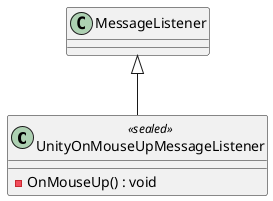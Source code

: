 @startuml
class UnityOnMouseUpMessageListener <<sealed>> {
    - OnMouseUp() : void
}
MessageListener <|-- UnityOnMouseUpMessageListener
@enduml
